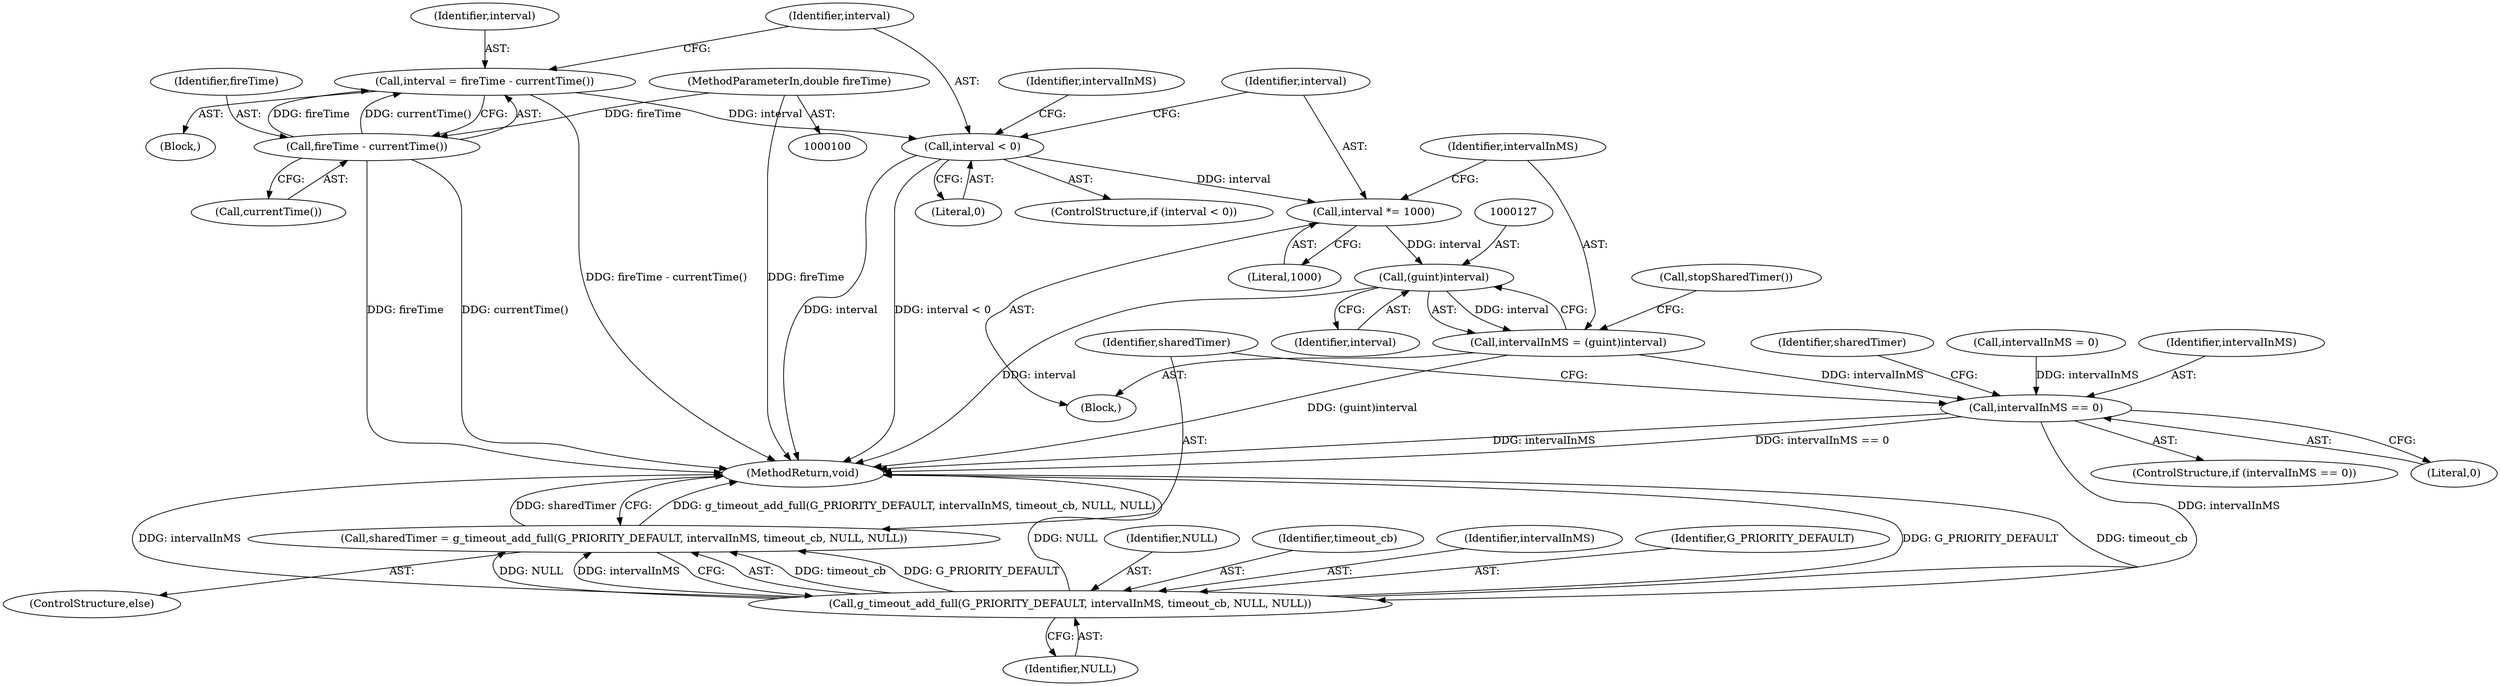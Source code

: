 digraph "0_Chrome_482628d8157ded5d6124bcf39c8b5afc7906f72d@integer" {
"1000106" [label="(Call,interval = fireTime - currentTime())"];
"1000108" [label="(Call,fireTime - currentTime())"];
"1000101" [label="(MethodParameterIn,double fireTime)"];
"1000113" [label="(Call,interval < 0)"];
"1000121" [label="(Call,interval *= 1000)"];
"1000126" [label="(Call,(guint)interval)"];
"1000124" [label="(Call,intervalInMS = (guint)interval)"];
"1000131" [label="(Call,intervalInMS == 0)"];
"1000144" [label="(Call,g_timeout_add_full(G_PRIORITY_DEFAULT, intervalInMS, timeout_cb, NULL, NULL))"];
"1000142" [label="(Call,sharedTimer = g_timeout_add_full(G_PRIORITY_DEFAULT, intervalInMS, timeout_cb, NULL, NULL))"];
"1000126" [label="(Call,(guint)interval)"];
"1000128" [label="(Identifier,interval)"];
"1000122" [label="(Identifier,interval)"];
"1000130" [label="(ControlStructure,if (intervalInMS == 0))"];
"1000143" [label="(Identifier,sharedTimer)"];
"1000117" [label="(Identifier,intervalInMS)"];
"1000109" [label="(Identifier,fireTime)"];
"1000141" [label="(ControlStructure,else)"];
"1000110" [label="(Call,currentTime())"];
"1000113" [label="(Call,interval < 0)"];
"1000120" [label="(Block,)"];
"1000142" [label="(Call,sharedTimer = g_timeout_add_full(G_PRIORITY_DEFAULT, intervalInMS, timeout_cb, NULL, NULL))"];
"1000101" [label="(MethodParameterIn,double fireTime)"];
"1000148" [label="(Identifier,NULL)"];
"1000108" [label="(Call,fireTime - currentTime())"];
"1000135" [label="(Identifier,sharedTimer)"];
"1000147" [label="(Identifier,timeout_cb)"];
"1000146" [label="(Identifier,intervalInMS)"];
"1000124" [label="(Call,intervalInMS = (guint)interval)"];
"1000129" [label="(Call,stopSharedTimer())"];
"1000133" [label="(Literal,0)"];
"1000131" [label="(Call,intervalInMS == 0)"];
"1000107" [label="(Identifier,interval)"];
"1000125" [label="(Identifier,intervalInMS)"];
"1000112" [label="(ControlStructure,if (interval < 0))"];
"1000106" [label="(Call,interval = fireTime - currentTime())"];
"1000102" [label="(Block,)"];
"1000149" [label="(Identifier,NULL)"];
"1000116" [label="(Call,intervalInMS = 0)"];
"1000115" [label="(Literal,0)"];
"1000114" [label="(Identifier,interval)"];
"1000132" [label="(Identifier,intervalInMS)"];
"1000145" [label="(Identifier,G_PRIORITY_DEFAULT)"];
"1000150" [label="(MethodReturn,void)"];
"1000121" [label="(Call,interval *= 1000)"];
"1000123" [label="(Literal,1000)"];
"1000144" [label="(Call,g_timeout_add_full(G_PRIORITY_DEFAULT, intervalInMS, timeout_cb, NULL, NULL))"];
"1000106" -> "1000102"  [label="AST: "];
"1000106" -> "1000108"  [label="CFG: "];
"1000107" -> "1000106"  [label="AST: "];
"1000108" -> "1000106"  [label="AST: "];
"1000114" -> "1000106"  [label="CFG: "];
"1000106" -> "1000150"  [label="DDG: fireTime - currentTime()"];
"1000108" -> "1000106"  [label="DDG: fireTime"];
"1000108" -> "1000106"  [label="DDG: currentTime()"];
"1000106" -> "1000113"  [label="DDG: interval"];
"1000108" -> "1000110"  [label="CFG: "];
"1000109" -> "1000108"  [label="AST: "];
"1000110" -> "1000108"  [label="AST: "];
"1000108" -> "1000150"  [label="DDG: currentTime()"];
"1000108" -> "1000150"  [label="DDG: fireTime"];
"1000101" -> "1000108"  [label="DDG: fireTime"];
"1000101" -> "1000100"  [label="AST: "];
"1000101" -> "1000150"  [label="DDG: fireTime"];
"1000113" -> "1000112"  [label="AST: "];
"1000113" -> "1000115"  [label="CFG: "];
"1000114" -> "1000113"  [label="AST: "];
"1000115" -> "1000113"  [label="AST: "];
"1000117" -> "1000113"  [label="CFG: "];
"1000122" -> "1000113"  [label="CFG: "];
"1000113" -> "1000150"  [label="DDG: interval"];
"1000113" -> "1000150"  [label="DDG: interval < 0"];
"1000113" -> "1000121"  [label="DDG: interval"];
"1000121" -> "1000120"  [label="AST: "];
"1000121" -> "1000123"  [label="CFG: "];
"1000122" -> "1000121"  [label="AST: "];
"1000123" -> "1000121"  [label="AST: "];
"1000125" -> "1000121"  [label="CFG: "];
"1000121" -> "1000126"  [label="DDG: interval"];
"1000126" -> "1000124"  [label="AST: "];
"1000126" -> "1000128"  [label="CFG: "];
"1000127" -> "1000126"  [label="AST: "];
"1000128" -> "1000126"  [label="AST: "];
"1000124" -> "1000126"  [label="CFG: "];
"1000126" -> "1000150"  [label="DDG: interval"];
"1000126" -> "1000124"  [label="DDG: interval"];
"1000124" -> "1000120"  [label="AST: "];
"1000125" -> "1000124"  [label="AST: "];
"1000129" -> "1000124"  [label="CFG: "];
"1000124" -> "1000150"  [label="DDG: (guint)interval"];
"1000124" -> "1000131"  [label="DDG: intervalInMS"];
"1000131" -> "1000130"  [label="AST: "];
"1000131" -> "1000133"  [label="CFG: "];
"1000132" -> "1000131"  [label="AST: "];
"1000133" -> "1000131"  [label="AST: "];
"1000135" -> "1000131"  [label="CFG: "];
"1000143" -> "1000131"  [label="CFG: "];
"1000131" -> "1000150"  [label="DDG: intervalInMS"];
"1000131" -> "1000150"  [label="DDG: intervalInMS == 0"];
"1000116" -> "1000131"  [label="DDG: intervalInMS"];
"1000131" -> "1000144"  [label="DDG: intervalInMS"];
"1000144" -> "1000142"  [label="AST: "];
"1000144" -> "1000149"  [label="CFG: "];
"1000145" -> "1000144"  [label="AST: "];
"1000146" -> "1000144"  [label="AST: "];
"1000147" -> "1000144"  [label="AST: "];
"1000148" -> "1000144"  [label="AST: "];
"1000149" -> "1000144"  [label="AST: "];
"1000142" -> "1000144"  [label="CFG: "];
"1000144" -> "1000150"  [label="DDG: intervalInMS"];
"1000144" -> "1000150"  [label="DDG: NULL"];
"1000144" -> "1000150"  [label="DDG: G_PRIORITY_DEFAULT"];
"1000144" -> "1000150"  [label="DDG: timeout_cb"];
"1000144" -> "1000142"  [label="DDG: timeout_cb"];
"1000144" -> "1000142"  [label="DDG: G_PRIORITY_DEFAULT"];
"1000144" -> "1000142"  [label="DDG: NULL"];
"1000144" -> "1000142"  [label="DDG: intervalInMS"];
"1000142" -> "1000141"  [label="AST: "];
"1000143" -> "1000142"  [label="AST: "];
"1000150" -> "1000142"  [label="CFG: "];
"1000142" -> "1000150"  [label="DDG: g_timeout_add_full(G_PRIORITY_DEFAULT, intervalInMS, timeout_cb, NULL, NULL)"];
"1000142" -> "1000150"  [label="DDG: sharedTimer"];
}
